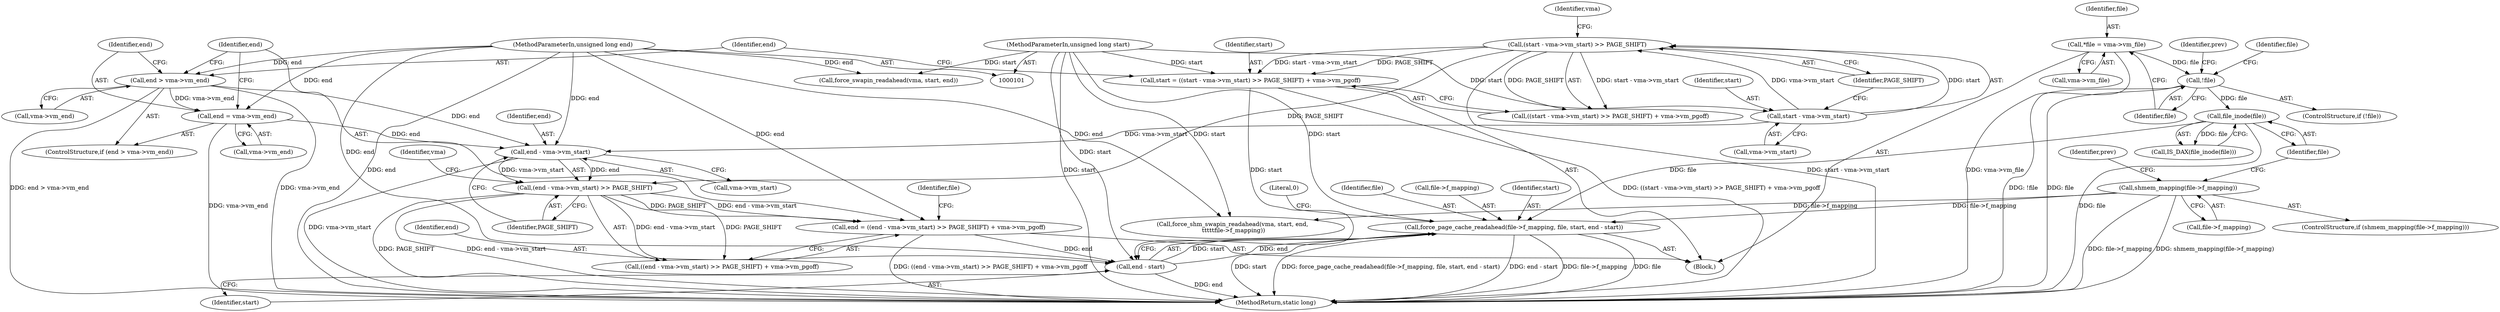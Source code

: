 digraph "0_linux_6ea8d958a2c95a1d514015d4e29ba21a8c0a1a91@API" {
"1000194" [label="(Call,force_page_cache_readahead(file->f_mapping, file, start, end - start))"];
"1000128" [label="(Call,shmem_mapping(file->f_mapping))"];
"1000148" [label="(Call,file_inode(file))"];
"1000114" [label="(Call,!file)"];
"1000108" [label="(Call,*file = vma->vm_file)"];
"1000200" [label="(Call,end - start)"];
"1000181" [label="(Call,end = ((end - vma->vm_start) >> PAGE_SHIFT) + vma->vm_pgoff)"];
"1000184" [label="(Call,(end - vma->vm_start) >> PAGE_SHIFT)"];
"1000185" [label="(Call,end - vma->vm_start)"];
"1000171" [label="(Call,end > vma->vm_end)"];
"1000105" [label="(MethodParameterIn,unsigned long end)"];
"1000176" [label="(Call,end = vma->vm_end)"];
"1000161" [label="(Call,start - vma->vm_start)"];
"1000104" [label="(MethodParameterIn,unsigned long start)"];
"1000160" [label="(Call,(start - vma->vm_start) >> PAGE_SHIFT)"];
"1000157" [label="(Call,start = ((start - vma->vm_start) >> PAGE_SHIFT) + vma->vm_pgoff)"];
"1000183" [label="(Call,((end - vma->vm_start) >> PAGE_SHIFT) + vma->vm_pgoff)"];
"1000173" [label="(Call,vma->vm_end)"];
"1000168" [label="(Identifier,vma)"];
"1000137" [label="(Call,force_shm_swapin_readahead(vma, start, end,\n \t\t\t\t\tfile->f_mapping))"];
"1000159" [label="(Call,((start - vma->vm_start) >> PAGE_SHIFT) + vma->vm_pgoff)"];
"1000104" [label="(MethodParameterIn,unsigned long start)"];
"1000172" [label="(Identifier,end)"];
"1000201" [label="(Identifier,end)"];
"1000198" [label="(Identifier,file)"];
"1000106" [label="(Block,)"];
"1000194" [label="(Call,force_page_cache_readahead(file->f_mapping, file, start, end - start))"];
"1000171" [label="(Call,end > vma->vm_end)"];
"1000115" [label="(Identifier,file)"];
"1000130" [label="(Identifier,file)"];
"1000190" [label="(Identifier,PAGE_SHIFT)"];
"1000163" [label="(Call,vma->vm_start)"];
"1000121" [label="(Call,force_swapin_readahead(vma, start, end))"];
"1000162" [label="(Identifier,start)"];
"1000195" [label="(Call,file->f_mapping)"];
"1000160" [label="(Call,(start - vma->vm_start) >> PAGE_SHIFT)"];
"1000181" [label="(Call,end = ((end - vma->vm_start) >> PAGE_SHIFT) + vma->vm_pgoff)"];
"1000127" [label="(ControlStructure,if (shmem_mapping(file->f_mapping)))"];
"1000176" [label="(Call,end = vma->vm_end)"];
"1000166" [label="(Identifier,PAGE_SHIFT)"];
"1000128" [label="(Call,shmem_mapping(file->f_mapping))"];
"1000187" [label="(Call,vma->vm_start)"];
"1000135" [label="(Identifier,prev)"];
"1000110" [label="(Call,vma->vm_file)"];
"1000158" [label="(Identifier,start)"];
"1000114" [label="(Call,!file)"];
"1000196" [label="(Identifier,file)"];
"1000109" [label="(Identifier,file)"];
"1000200" [label="(Call,end - start)"];
"1000113" [label="(ControlStructure,if (!file))"];
"1000185" [label="(Call,end - vma->vm_start)"];
"1000177" [label="(Identifier,end)"];
"1000157" [label="(Call,start = ((start - vma->vm_start) >> PAGE_SHIFT) + vma->vm_pgoff)"];
"1000105" [label="(MethodParameterIn,unsigned long end)"];
"1000202" [label="(Identifier,start)"];
"1000192" [label="(Identifier,vma)"];
"1000147" [label="(Call,IS_DAX(file_inode(file)))"];
"1000170" [label="(ControlStructure,if (end > vma->vm_end))"];
"1000186" [label="(Identifier,end)"];
"1000149" [label="(Identifier,file)"];
"1000119" [label="(Identifier,prev)"];
"1000178" [label="(Call,vma->vm_end)"];
"1000205" [label="(MethodReturn,static long)"];
"1000108" [label="(Call,*file = vma->vm_file)"];
"1000161" [label="(Call,start - vma->vm_start)"];
"1000148" [label="(Call,file_inode(file))"];
"1000199" [label="(Identifier,start)"];
"1000129" [label="(Call,file->f_mapping)"];
"1000204" [label="(Literal,0)"];
"1000182" [label="(Identifier,end)"];
"1000184" [label="(Call,(end - vma->vm_start) >> PAGE_SHIFT)"];
"1000194" -> "1000106"  [label="AST: "];
"1000194" -> "1000200"  [label="CFG: "];
"1000195" -> "1000194"  [label="AST: "];
"1000198" -> "1000194"  [label="AST: "];
"1000199" -> "1000194"  [label="AST: "];
"1000200" -> "1000194"  [label="AST: "];
"1000204" -> "1000194"  [label="CFG: "];
"1000194" -> "1000205"  [label="DDG: start"];
"1000194" -> "1000205"  [label="DDG: force_page_cache_readahead(file->f_mapping, file, start, end - start)"];
"1000194" -> "1000205"  [label="DDG: end - start"];
"1000194" -> "1000205"  [label="DDG: file->f_mapping"];
"1000194" -> "1000205"  [label="DDG: file"];
"1000128" -> "1000194"  [label="DDG: file->f_mapping"];
"1000148" -> "1000194"  [label="DDG: file"];
"1000200" -> "1000194"  [label="DDG: start"];
"1000200" -> "1000194"  [label="DDG: end"];
"1000104" -> "1000194"  [label="DDG: start"];
"1000128" -> "1000127"  [label="AST: "];
"1000128" -> "1000129"  [label="CFG: "];
"1000129" -> "1000128"  [label="AST: "];
"1000135" -> "1000128"  [label="CFG: "];
"1000149" -> "1000128"  [label="CFG: "];
"1000128" -> "1000205"  [label="DDG: file->f_mapping"];
"1000128" -> "1000205"  [label="DDG: shmem_mapping(file->f_mapping)"];
"1000128" -> "1000137"  [label="DDG: file->f_mapping"];
"1000148" -> "1000147"  [label="AST: "];
"1000148" -> "1000149"  [label="CFG: "];
"1000149" -> "1000148"  [label="AST: "];
"1000147" -> "1000148"  [label="CFG: "];
"1000148" -> "1000205"  [label="DDG: file"];
"1000148" -> "1000147"  [label="DDG: file"];
"1000114" -> "1000148"  [label="DDG: file"];
"1000114" -> "1000113"  [label="AST: "];
"1000114" -> "1000115"  [label="CFG: "];
"1000115" -> "1000114"  [label="AST: "];
"1000119" -> "1000114"  [label="CFG: "];
"1000130" -> "1000114"  [label="CFG: "];
"1000114" -> "1000205"  [label="DDG: !file"];
"1000114" -> "1000205"  [label="DDG: file"];
"1000108" -> "1000114"  [label="DDG: file"];
"1000108" -> "1000106"  [label="AST: "];
"1000108" -> "1000110"  [label="CFG: "];
"1000109" -> "1000108"  [label="AST: "];
"1000110" -> "1000108"  [label="AST: "];
"1000115" -> "1000108"  [label="CFG: "];
"1000108" -> "1000205"  [label="DDG: vma->vm_file"];
"1000200" -> "1000202"  [label="CFG: "];
"1000201" -> "1000200"  [label="AST: "];
"1000202" -> "1000200"  [label="AST: "];
"1000200" -> "1000205"  [label="DDG: end"];
"1000181" -> "1000200"  [label="DDG: end"];
"1000105" -> "1000200"  [label="DDG: end"];
"1000157" -> "1000200"  [label="DDG: start"];
"1000104" -> "1000200"  [label="DDG: start"];
"1000181" -> "1000106"  [label="AST: "];
"1000181" -> "1000183"  [label="CFG: "];
"1000182" -> "1000181"  [label="AST: "];
"1000183" -> "1000181"  [label="AST: "];
"1000196" -> "1000181"  [label="CFG: "];
"1000181" -> "1000205"  [label="DDG: ((end - vma->vm_start) >> PAGE_SHIFT) + vma->vm_pgoff"];
"1000184" -> "1000181"  [label="DDG: end - vma->vm_start"];
"1000184" -> "1000181"  [label="DDG: PAGE_SHIFT"];
"1000105" -> "1000181"  [label="DDG: end"];
"1000184" -> "1000183"  [label="AST: "];
"1000184" -> "1000190"  [label="CFG: "];
"1000185" -> "1000184"  [label="AST: "];
"1000190" -> "1000184"  [label="AST: "];
"1000192" -> "1000184"  [label="CFG: "];
"1000184" -> "1000205"  [label="DDG: end - vma->vm_start"];
"1000184" -> "1000205"  [label="DDG: PAGE_SHIFT"];
"1000184" -> "1000183"  [label="DDG: end - vma->vm_start"];
"1000184" -> "1000183"  [label="DDG: PAGE_SHIFT"];
"1000185" -> "1000184"  [label="DDG: end"];
"1000185" -> "1000184"  [label="DDG: vma->vm_start"];
"1000160" -> "1000184"  [label="DDG: PAGE_SHIFT"];
"1000185" -> "1000187"  [label="CFG: "];
"1000186" -> "1000185"  [label="AST: "];
"1000187" -> "1000185"  [label="AST: "];
"1000190" -> "1000185"  [label="CFG: "];
"1000185" -> "1000205"  [label="DDG: vma->vm_start"];
"1000171" -> "1000185"  [label="DDG: end"];
"1000176" -> "1000185"  [label="DDG: end"];
"1000105" -> "1000185"  [label="DDG: end"];
"1000161" -> "1000185"  [label="DDG: vma->vm_start"];
"1000171" -> "1000170"  [label="AST: "];
"1000171" -> "1000173"  [label="CFG: "];
"1000172" -> "1000171"  [label="AST: "];
"1000173" -> "1000171"  [label="AST: "];
"1000177" -> "1000171"  [label="CFG: "];
"1000182" -> "1000171"  [label="CFG: "];
"1000171" -> "1000205"  [label="DDG: vma->vm_end"];
"1000171" -> "1000205"  [label="DDG: end > vma->vm_end"];
"1000105" -> "1000171"  [label="DDG: end"];
"1000171" -> "1000176"  [label="DDG: vma->vm_end"];
"1000105" -> "1000101"  [label="AST: "];
"1000105" -> "1000205"  [label="DDG: end"];
"1000105" -> "1000121"  [label="DDG: end"];
"1000105" -> "1000137"  [label="DDG: end"];
"1000105" -> "1000176"  [label="DDG: end"];
"1000176" -> "1000170"  [label="AST: "];
"1000176" -> "1000178"  [label="CFG: "];
"1000177" -> "1000176"  [label="AST: "];
"1000178" -> "1000176"  [label="AST: "];
"1000182" -> "1000176"  [label="CFG: "];
"1000176" -> "1000205"  [label="DDG: vma->vm_end"];
"1000161" -> "1000160"  [label="AST: "];
"1000161" -> "1000163"  [label="CFG: "];
"1000162" -> "1000161"  [label="AST: "];
"1000163" -> "1000161"  [label="AST: "];
"1000166" -> "1000161"  [label="CFG: "];
"1000161" -> "1000160"  [label="DDG: start"];
"1000161" -> "1000160"  [label="DDG: vma->vm_start"];
"1000104" -> "1000161"  [label="DDG: start"];
"1000104" -> "1000101"  [label="AST: "];
"1000104" -> "1000205"  [label="DDG: start"];
"1000104" -> "1000121"  [label="DDG: start"];
"1000104" -> "1000137"  [label="DDG: start"];
"1000104" -> "1000157"  [label="DDG: start"];
"1000160" -> "1000159"  [label="AST: "];
"1000160" -> "1000166"  [label="CFG: "];
"1000166" -> "1000160"  [label="AST: "];
"1000168" -> "1000160"  [label="CFG: "];
"1000160" -> "1000205"  [label="DDG: start - vma->vm_start"];
"1000160" -> "1000157"  [label="DDG: start - vma->vm_start"];
"1000160" -> "1000157"  [label="DDG: PAGE_SHIFT"];
"1000160" -> "1000159"  [label="DDG: start - vma->vm_start"];
"1000160" -> "1000159"  [label="DDG: PAGE_SHIFT"];
"1000157" -> "1000106"  [label="AST: "];
"1000157" -> "1000159"  [label="CFG: "];
"1000158" -> "1000157"  [label="AST: "];
"1000159" -> "1000157"  [label="AST: "];
"1000172" -> "1000157"  [label="CFG: "];
"1000157" -> "1000205"  [label="DDG: ((start - vma->vm_start) >> PAGE_SHIFT) + vma->vm_pgoff"];
}
